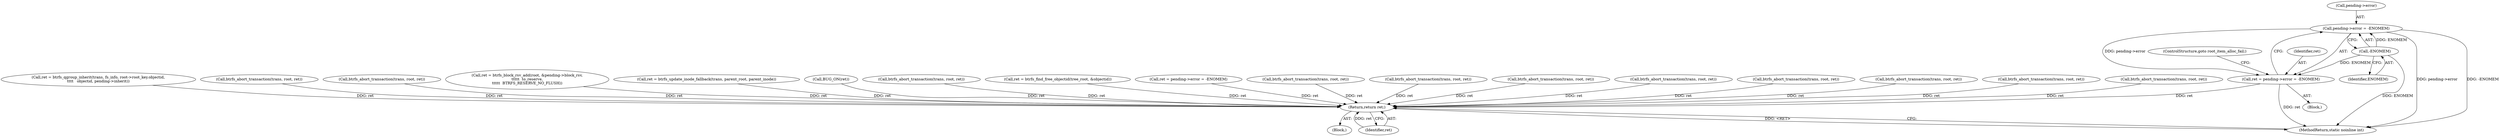 digraph "0_linux_9c52057c698fb96f8f07e7a4bcf4801a092bda89_2@pointer" {
"1000183" [label="(Call,pending->error = -ENOMEM)"];
"1000187" [label="(Call,-ENOMEM)"];
"1000181" [label="(Call,ret = pending->error = -ENOMEM)"];
"1000779" [label="(Return,return ret;)"];
"1000190" [label="(Call,ret = btrfs_find_free_objectid(tree_root, &objectid))"];
"1000161" [label="(Call,ret = pending->error = -ENOMEM)"];
"1000580" [label="(Call,btrfs_abort_transaction(trans, root, ret))"];
"1000660" [label="(Call,btrfs_abort_transaction(trans, root, ret))"];
"1000378" [label="(Call,btrfs_abort_transaction(trans, root, ret))"];
"1000114" [label="(Block,)"];
"1000544" [label="(Call,btrfs_abort_transaction(trans, root, ret))"];
"1000184" [label="(Call,pending->error)"];
"1000750" [label="(Call,btrfs_abort_transaction(trans, root, ret))"];
"1000780" [label="(Identifier,ret)"];
"1000182" [label="(Identifier,ret)"];
"1000521" [label="(Call,btrfs_abort_transaction(trans, root, ret))"];
"1000647" [label="(Call,btrfs_abort_transaction(trans, root, ret))"];
"1000677" [label="(Call,btrfs_abort_transaction(trans, root, ret))"];
"1000187" [label="(Call,-ENOMEM)"];
"1000234" [label="(Call,ret = btrfs_qgroup_inherit(trans, fs_info, root->root_key.objectid,\n\t\t\t\t   objectid, pending->inherit))"];
"1000183" [label="(Call,pending->error = -ENOMEM)"];
"1000715" [label="(Call,btrfs_abort_transaction(trans, root, ret))"];
"1000363" [label="(Call,btrfs_abort_transaction(trans, root, ret))"];
"1000189" [label="(ControlStructure,goto root_item_alloc_fail;)"];
"1000781" [label="(MethodReturn,static noinline int)"];
"1000215" [label="(Call,ret = btrfs_block_rsv_add(root, &pending->block_rsv,\n\t\t\t\t\t  to_reserve,\n\t\t\t\t\t  BTRFS_RESERVE_NO_FLUSH))"];
"1000742" [label="(Call,ret = btrfs_update_inode_fallback(trans, parent_root, parent_inode))"];
"1000180" [label="(Block,)"];
"1000317" [label="(Call,BUG_ON(ret))"];
"1000612" [label="(Call,btrfs_abort_transaction(trans, root, ret))"];
"1000188" [label="(Identifier,ENOMEM)"];
"1000779" [label="(Return,return ret;)"];
"1000181" [label="(Call,ret = pending->error = -ENOMEM)"];
"1000183" -> "1000181"  [label="AST: "];
"1000183" -> "1000187"  [label="CFG: "];
"1000184" -> "1000183"  [label="AST: "];
"1000187" -> "1000183"  [label="AST: "];
"1000181" -> "1000183"  [label="CFG: "];
"1000183" -> "1000781"  [label="DDG: -ENOMEM"];
"1000183" -> "1000781"  [label="DDG: pending->error"];
"1000183" -> "1000181"  [label="DDG: pending->error"];
"1000187" -> "1000183"  [label="DDG: ENOMEM"];
"1000187" -> "1000188"  [label="CFG: "];
"1000188" -> "1000187"  [label="AST: "];
"1000187" -> "1000781"  [label="DDG: ENOMEM"];
"1000187" -> "1000181"  [label="DDG: ENOMEM"];
"1000181" -> "1000180"  [label="AST: "];
"1000182" -> "1000181"  [label="AST: "];
"1000189" -> "1000181"  [label="CFG: "];
"1000181" -> "1000781"  [label="DDG: ret"];
"1000181" -> "1000779"  [label="DDG: ret"];
"1000779" -> "1000114"  [label="AST: "];
"1000779" -> "1000780"  [label="CFG: "];
"1000780" -> "1000779"  [label="AST: "];
"1000781" -> "1000779"  [label="CFG: "];
"1000779" -> "1000781"  [label="DDG: <RET>"];
"1000780" -> "1000779"  [label="DDG: ret"];
"1000647" -> "1000779"  [label="DDG: ret"];
"1000660" -> "1000779"  [label="DDG: ret"];
"1000521" -> "1000779"  [label="DDG: ret"];
"1000317" -> "1000779"  [label="DDG: ret"];
"1000750" -> "1000779"  [label="DDG: ret"];
"1000612" -> "1000779"  [label="DDG: ret"];
"1000161" -> "1000779"  [label="DDG: ret"];
"1000378" -> "1000779"  [label="DDG: ret"];
"1000677" -> "1000779"  [label="DDG: ret"];
"1000580" -> "1000779"  [label="DDG: ret"];
"1000363" -> "1000779"  [label="DDG: ret"];
"1000742" -> "1000779"  [label="DDG: ret"];
"1000715" -> "1000779"  [label="DDG: ret"];
"1000544" -> "1000779"  [label="DDG: ret"];
"1000190" -> "1000779"  [label="DDG: ret"];
"1000215" -> "1000779"  [label="DDG: ret"];
"1000234" -> "1000779"  [label="DDG: ret"];
}
